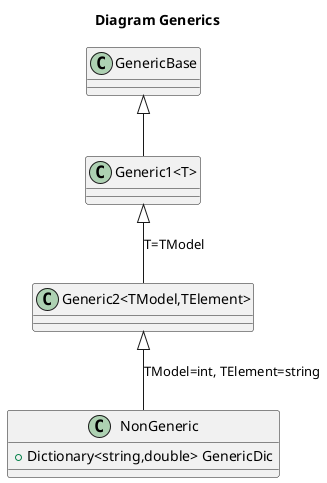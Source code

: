 @startuml
title
 Diagram Generics
end title

class GenericBase
{
}
class "Generic1<T>"
{
}
class "Generic2<TModel,TElement>"
{
}
class NonGeneric
{
    +Dictionary<string,double> GenericDic
}

"Generic1<T>" -up-|> GenericBase
"Generic2<TModel,TElement>" -up-|> "Generic1<T>":"T=TModel"
NonGeneric -up-|> "Generic2<TModel,TElement>":"TModel=int, TElement=string"
@enduml
